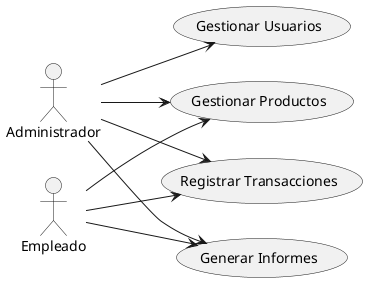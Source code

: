 @startuml
left to right direction
actor Administrador
actor Empleado

usecase "Gestionar Usuarios" as CU1
usecase "Gestionar Productos" as CU2
usecase "Registrar Transacciones" as CU3
usecase "Generar Informes" as CU4


Administrador --> CU1
Administrador --> CU2
Administrador --> CU3
Administrador --> CU4

Empleado --> CU2
Empleado --> CU3
Empleado --> CU4

@enduml
